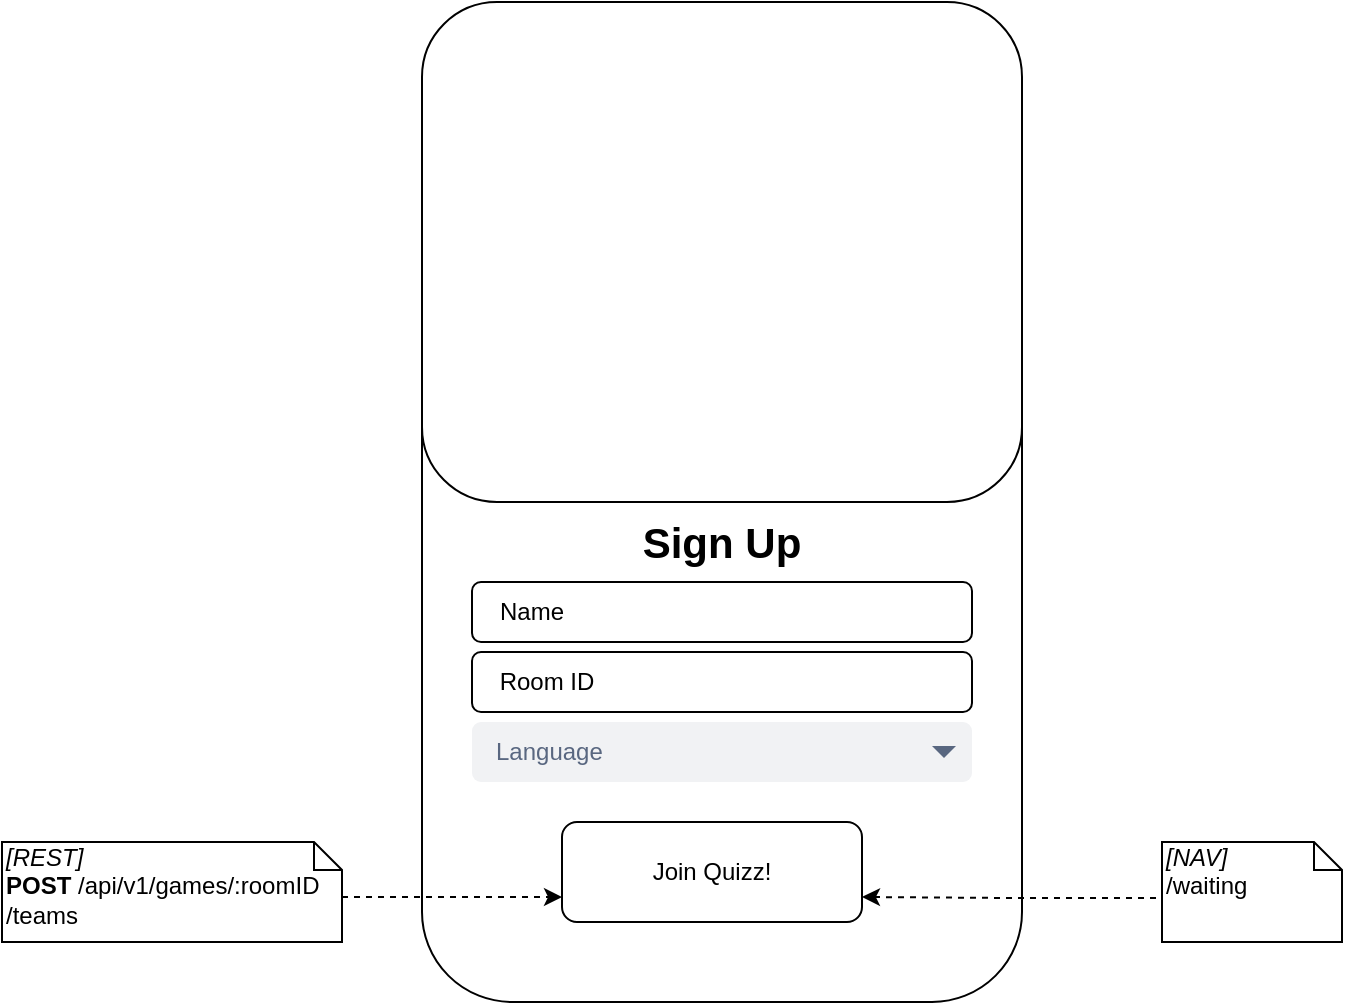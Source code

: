 <mxfile version="13.7.9" type="device" pages="6"><diagram id="DWxs-tbRRaYBz-RWFpRI" name="Sign Up"><mxGraphModel dx="1038" dy="607" grid="1" gridSize="10" guides="1" tooltips="1" connect="1" arrows="1" fold="1" page="1" pageScale="1" pageWidth="850" pageHeight="1100" math="0" shadow="0"><root><mxCell id="0"/><mxCell id="1" parent="0"/><mxCell id="kxOlFoadRcjea3JeMCey-1" value="" style="rounded=1;whiteSpace=wrap;html=1;" vertex="1" parent="1"><mxGeometry x="290" y="80" width="300" height="500" as="geometry"/></mxCell><mxCell id="kxOlFoadRcjea3JeMCey-5" value="" style="rounded=1;whiteSpace=wrap;html=1;align=center;" vertex="1" parent="1"><mxGeometry x="315" y="370" width="250" height="30" as="geometry"/></mxCell><mxCell id="kxOlFoadRcjea3JeMCey-2" value="Name" style="text;html=1;strokeColor=none;fillColor=none;align=center;verticalAlign=middle;whiteSpace=wrap;rounded=0;" vertex="1" parent="1"><mxGeometry x="320" y="375" width="50" height="20" as="geometry"/></mxCell><mxCell id="kxOlFoadRcjea3JeMCey-4" style="edgeStyle=orthogonalEdgeStyle;rounded=0;orthogonalLoop=1;jettySize=auto;html=1;exitX=0.5;exitY=1;exitDx=0;exitDy=0;" edge="1" parent="1" source="kxOlFoadRcjea3JeMCey-2" target="kxOlFoadRcjea3JeMCey-2"><mxGeometry relative="1" as="geometry"/></mxCell><mxCell id="kxOlFoadRcjea3JeMCey-6" value="" style="rounded=1;whiteSpace=wrap;html=1;align=center;" vertex="1" parent="1"><mxGeometry x="315" y="405" width="250" height="30" as="geometry"/></mxCell><mxCell id="kxOlFoadRcjea3JeMCey-3" value="Room ID" style="text;html=1;strokeColor=none;fillColor=none;align=center;verticalAlign=middle;whiteSpace=wrap;rounded=0;" vertex="1" parent="1"><mxGeometry x="315" y="410" width="75" height="20" as="geometry"/></mxCell><mxCell id="kxOlFoadRcjea3JeMCey-7" value="" style="rounded=1;whiteSpace=wrap;html=1;align=center;" vertex="1" parent="1"><mxGeometry x="360" y="490" width="150" height="50" as="geometry"/></mxCell><mxCell id="kxOlFoadRcjea3JeMCey-8" value="Join Quizz!" style="text;html=1;strokeColor=none;fillColor=none;align=center;verticalAlign=middle;whiteSpace=wrap;rounded=0;" vertex="1" parent="1"><mxGeometry x="395" y="500" width="80" height="30" as="geometry"/></mxCell><mxCell id="kxOlFoadRcjea3JeMCey-9" value="" style="rounded=1;whiteSpace=wrap;html=1;align=center;" vertex="1" parent="1"><mxGeometry x="290" y="80" width="300" height="250" as="geometry"/></mxCell><mxCell id="kxOlFoadRcjea3JeMCey-10" value="&lt;font style=&quot;font-size: 21px&quot;&gt;&lt;b&gt;Sign Up&lt;/b&gt;&lt;/font&gt;" style="text;html=1;strokeColor=none;fillColor=none;align=center;verticalAlign=middle;whiteSpace=wrap;rounded=0;" vertex="1" parent="1"><mxGeometry x="395" y="330" width="90" height="40" as="geometry"/></mxCell><mxCell id="XdFjcyKAr8berGa1Ujg5-4" style="edgeStyle=orthogonalEdgeStyle;rounded=0;orthogonalLoop=1;jettySize=auto;html=1;dashed=1;entryX=0;entryY=0.75;entryDx=0;entryDy=0;" edge="1" parent="1" source="XdFjcyKAr8berGa1Ujg5-1" target="kxOlFoadRcjea3JeMCey-7"><mxGeometry relative="1" as="geometry"><mxPoint x="350" y="528" as="targetPoint"/><Array as="points"><mxPoint x="265" y="528"/></Array></mxGeometry></mxCell><mxCell id="XdFjcyKAr8berGa1Ujg5-1" value="&lt;i&gt;[REST]&lt;/i&gt;&lt;br&gt;&lt;b&gt;POST&amp;nbsp;&lt;/b&gt;/api/v1/games/:roomID&lt;br&gt;/teams" style="shape=note;whiteSpace=wrap;html=1;size=14;verticalAlign=top;align=left;spacingTop=-6;rounded=1;" vertex="1" parent="1"><mxGeometry x="80" y="500" width="170" height="50" as="geometry"/></mxCell><mxCell id="XdFjcyKAr8berGa1Ujg5-2" value="Language" style="rounded=1;fillColor=#F1F2F4;strokeColor=none;html=1;fontColor=#596780;align=left;fontSize=12;spacingLeft=10" vertex="1" parent="1"><mxGeometry x="315" y="440" width="250" height="30" as="geometry"/></mxCell><mxCell id="XdFjcyKAr8berGa1Ujg5-3" value="" style="shape=triangle;direction=south;fillColor=#596780;strokeColor=none;html=1" vertex="1" parent="XdFjcyKAr8berGa1Ujg5-2"><mxGeometry x="1" y="0.5" width="12" height="6" relative="1" as="geometry"><mxPoint x="-20" y="-3" as="offset"/></mxGeometry></mxCell><mxCell id="nUdgErNST7i0wEu7DFV2-1" style="edgeStyle=orthogonalEdgeStyle;rounded=0;orthogonalLoop=1;jettySize=auto;html=1;exitX=0;exitY=0.5;exitDx=0;exitDy=0;exitPerimeter=0;entryX=1;entryY=0.75;entryDx=0;entryDy=0;dashed=1;" edge="1" parent="1" source="XdFjcyKAr8berGa1Ujg5-5" target="kxOlFoadRcjea3JeMCey-7"><mxGeometry relative="1" as="geometry"><Array as="points"><mxPoint x="660" y="528"/><mxPoint x="585" y="528"/></Array></mxGeometry></mxCell><mxCell id="XdFjcyKAr8berGa1Ujg5-5" value="&lt;i&gt;[NAV]&lt;/i&gt;&lt;br&gt;/waiting" style="shape=note;whiteSpace=wrap;html=1;size=14;verticalAlign=top;align=left;spacingTop=-6;rounded=1;" vertex="1" parent="1"><mxGeometry x="660" y="500" width="90" height="50" as="geometry"/></mxCell></root></mxGraphModel></diagram><diagram id="31zt-yPbX3ccmVlTaF7Q" name="Waiting"><mxGraphModel dx="1038" dy="607" grid="1" gridSize="10" guides="1" tooltips="1" connect="1" arrows="1" fold="1" page="1" pageScale="1" pageWidth="850" pageHeight="1100" math="0" shadow="0"><root><mxCell id="AJuKTpqamPFoBAmO5ua0-0"/><mxCell id="AJuKTpqamPFoBAmO5ua0-1" parent="AJuKTpqamPFoBAmO5ua0-0"/><mxCell id="Er1HAemuvcZR3gRMZl_a-0" value="" style="rounded=1;whiteSpace=wrap;html=1;" vertex="1" parent="AJuKTpqamPFoBAmO5ua0-1"><mxGeometry x="260" y="90" width="300" height="500" as="geometry"/></mxCell><mxCell id="Er1HAemuvcZR3gRMZl_a-1" style="edgeStyle=orthogonalEdgeStyle;rounded=0;orthogonalLoop=1;jettySize=auto;html=1;exitX=0.5;exitY=1;exitDx=0;exitDy=0;" edge="1" parent="AJuKTpqamPFoBAmO5ua0-1"><mxGeometry relative="1" as="geometry"><mxPoint x="315" y="425" as="sourcePoint"/><mxPoint x="315" y="425" as="targetPoint"/></mxGeometry></mxCell><mxCell id="Er1HAemuvcZR3gRMZl_a-2" value="" style="rounded=1;whiteSpace=wrap;html=1;align=center;" vertex="1" parent="AJuKTpqamPFoBAmO5ua0-1"><mxGeometry x="260" y="90" width="300" height="250" as="geometry"/></mxCell><mxCell id="Er1HAemuvcZR3gRMZl_a-3" value="&lt;font style=&quot;font-size: 21px&quot;&gt;&lt;b&gt;Waiting for quizzmaster...&lt;/b&gt;&lt;/font&gt;" style="text;html=1;strokeColor=none;fillColor=none;align=center;verticalAlign=middle;whiteSpace=wrap;rounded=0;" vertex="1" parent="AJuKTpqamPFoBAmO5ua0-1"><mxGeometry x="332.5" y="350" width="155" height="40" as="geometry"/></mxCell><mxCell id="Er1HAemuvcZR3gRMZl_a-4" value="" style="pointerEvents=1;shadow=0;dashed=0;html=1;strokeColor=none;fillColor=#505050;labelPosition=center;verticalLabelPosition=bottom;verticalAlign=top;outlineConnect=0;align=center;shape=mxgraph.office.concepts.clock;rounded=1;" vertex="1" parent="AJuKTpqamPFoBAmO5ua0-1"><mxGeometry x="368.5" y="415" width="83" height="80" as="geometry"/></mxCell><mxCell id="H3PHGHYWqNMAzDWSKGi1-1" style="edgeStyle=orthogonalEdgeStyle;rounded=0;orthogonalLoop=1;jettySize=auto;html=1;exitX=0;exitY=0;exitDx=120;exitDy=27;exitPerimeter=0;dashed=1;" edge="1" parent="AJuKTpqamPFoBAmO5ua0-1" source="H3PHGHYWqNMAzDWSKGi1-0" target="Er1HAemuvcZR3gRMZl_a-0"><mxGeometry relative="1" as="geometry"><Array as="points"><mxPoint x="240" y="137"/><mxPoint x="240" y="137"/></Array></mxGeometry></mxCell><mxCell id="H3PHGHYWqNMAzDWSKGi1-0" value="&lt;i&gt;[WS]&lt;br&gt;&lt;/i&gt;NEXT_QUESTION" style="shape=note;whiteSpace=wrap;html=1;size=14;verticalAlign=top;align=left;spacingTop=-6;rounded=1;" vertex="1" parent="AJuKTpqamPFoBAmO5ua0-1"><mxGeometry x="80" y="110" width="120" height="40" as="geometry"/></mxCell><mxCell id="a393YXx_0nS7flAb0K8z-0" value="&lt;i&gt;[NAV]&lt;/i&gt;&lt;br&gt;/question" style="shape=note;whiteSpace=wrap;html=1;size=14;verticalAlign=top;align=left;spacingTop=-6;rounded=1;" vertex="1" parent="AJuKTpqamPFoBAmO5ua0-1"><mxGeometry x="80" y="160" width="120" height="30" as="geometry"/></mxCell><mxCell id="5Nwlorf2bxStWDBgemoe-0" value="&lt;i&gt;[REST]&lt;/i&gt;&lt;br&gt;&lt;b&gt;GET&amp;nbsp;&lt;/b&gt;/api/v1/games/:roomID&lt;br&gt;/questions/:questionID" style="shape=note;whiteSpace=wrap;html=1;size=14;verticalAlign=top;align=left;spacingTop=-6;rounded=1;" vertex="1" parent="AJuKTpqamPFoBAmO5ua0-1"><mxGeometry x="80" y="200" width="160" height="50" as="geometry"/></mxCell></root></mxGraphModel></diagram><diagram id="KAcMLl152iG_gB-ZdjuH" name="Question"><mxGraphModel dx="1038" dy="607" grid="1" gridSize="10" guides="1" tooltips="1" connect="1" arrows="1" fold="1" page="1" pageScale="1" pageWidth="850" pageHeight="1100" math="0" shadow="0"><root><mxCell id="2DShCNeDE2zlejE5iflp-0"/><mxCell id="2DShCNeDE2zlejE5iflp-1" parent="2DShCNeDE2zlejE5iflp-0"/><mxCell id="2DShCNeDE2zlejE5iflp-2" value="" style="rounded=1;whiteSpace=wrap;html=1;" vertex="1" parent="2DShCNeDE2zlejE5iflp-1"><mxGeometry x="280" y="70" width="300" height="500" as="geometry"/></mxCell><mxCell id="2DShCNeDE2zlejE5iflp-3" style="edgeStyle=orthogonalEdgeStyle;rounded=0;orthogonalLoop=1;jettySize=auto;html=1;exitX=0.5;exitY=1;exitDx=0;exitDy=0;" edge="1" parent="2DShCNeDE2zlejE5iflp-1"><mxGeometry relative="1" as="geometry"><mxPoint x="330" y="415" as="sourcePoint"/><mxPoint x="330" y="415" as="targetPoint"/></mxGeometry></mxCell><mxCell id="2DShCNeDE2zlejE5iflp-5" value="&lt;font size=&quot;1&quot;&gt;&lt;b style=&quot;font-size: 17px&quot;&gt;Question 1:&lt;/b&gt;&lt;/font&gt;" style="text;html=1;strokeColor=none;fillColor=none;align=center;verticalAlign=middle;whiteSpace=wrap;rounded=0;" vertex="1" parent="2DShCNeDE2zlejE5iflp-1"><mxGeometry x="260" y="150" width="155" height="20" as="geometry"/></mxCell><mxCell id="vtyU7WNcpcVTXvQE7oWh-1" value="Score: 10" style="text;html=1;strokeColor=none;fillColor=none;align=center;verticalAlign=middle;whiteSpace=wrap;rounded=0;" vertex="1" parent="2DShCNeDE2zlejE5iflp-1"><mxGeometry x="490" y="100" width="70" height="20" as="geometry"/></mxCell><mxCell id="A3LfzYYqOqbqcgU3NayN-0" value="" style="html=1;shadow=0;dashed=0;shape=mxgraph.bootstrap.rrect;rSize=5;fillColor=#E9ECEF;strokeColor=none;rounded=1;align=center;" vertex="1" parent="2DShCNeDE2zlejE5iflp-1"><mxGeometry x="290" y="170" width="270" height="10" as="geometry"/></mxCell><mxCell id="A3LfzYYqOqbqcgU3NayN-1" value="" style="html=1;shadow=0;dashed=0;shape=mxgraph.bootstrap.leftButton;rSize=5;fillColor=#33A64C;strokeColor=none;resizeHeight=1;" vertex="1" parent="A3LfzYYqOqbqcgU3NayN-0"><mxGeometry width="250" height="10" relative="1" as="geometry"/></mxCell><mxCell id="A3LfzYYqOqbqcgU3NayN-2" style="edgeStyle=orthogonalEdgeStyle;rounded=0;orthogonalLoop=1;jettySize=auto;html=1;exitX=0.5;exitY=1;exitDx=0;exitDy=0;" edge="1" parent="2DShCNeDE2zlejE5iflp-1" source="2DShCNeDE2zlejE5iflp-5" target="2DShCNeDE2zlejE5iflp-5"><mxGeometry relative="1" as="geometry"/></mxCell><mxCell id="A3LfzYYqOqbqcgU3NayN-3" value="&lt;font style=&quot;font-size: 16px&quot;&gt;Hoeveel tenen heeft Donald Trump op zondagmorgen?&lt;/font&gt;" style="text;html=1;strokeColor=none;fillColor=none;align=center;verticalAlign=middle;whiteSpace=wrap;rounded=0;" vertex="1" parent="2DShCNeDE2zlejE5iflp-1"><mxGeometry x="320" y="300" width="220" height="40" as="geometry"/></mxCell><mxCell id="A3LfzYYqOqbqcgU3NayN-7" value="" style="rounded=1;whiteSpace=wrap;html=1;align=center;fillColor=#f5f5f5;strokeColor=#666666;fontColor=#333333;" vertex="1" parent="2DShCNeDE2zlejE5iflp-1"><mxGeometry x="320" y="350" width="220" height="30" as="geometry"/></mxCell><mxCell id="A3LfzYYqOqbqcgU3NayN-8" value="" style="ellipse;whiteSpace=wrap;html=1;rounded=1;align=center;" vertex="1" parent="2DShCNeDE2zlejE5iflp-1"><mxGeometry x="510" y="500" width="50" height="50" as="geometry"/></mxCell><mxCell id="A3LfzYYqOqbqcgU3NayN-12" value="" style="triangle;whiteSpace=wrap;html=1;rounded=1;align=center;rotation=-90;" vertex="1" parent="2DShCNeDE2zlejE5iflp-1"><mxGeometry x="522.5" y="507" width="25" height="30" as="geometry"/></mxCell><mxCell id="TBOwTcgdus7jiob8r6Rl-1" style="edgeStyle=orthogonalEdgeStyle;rounded=0;orthogonalLoop=1;jettySize=auto;html=1;exitX=0;exitY=0.5;exitDx=0;exitDy=0;exitPerimeter=0;entryX=1;entryY=0.5;entryDx=0;entryDy=0;dashed=1;" edge="1" parent="2DShCNeDE2zlejE5iflp-1" source="TBOwTcgdus7jiob8r6Rl-0" target="A3LfzYYqOqbqcgU3NayN-8"><mxGeometry relative="1" as="geometry"/></mxCell><mxCell id="TBOwTcgdus7jiob8r6Rl-0" value="[REST]&lt;br&gt;&lt;b&gt;POST&amp;nbsp;&lt;/b&gt;/api/v1/games/:roomID&lt;br&gt;/questions/:questionID/answer" style="shape=note;whiteSpace=wrap;html=1;size=14;verticalAlign=top;align=left;spacingTop=-6;rounded=1;" vertex="1" parent="2DShCNeDE2zlejE5iflp-1"><mxGeometry x="650" y="500" width="170" height="50" as="geometry"/></mxCell><mxCell id="QWkyxMBLIVCF4eKoNL5r-0" style="edgeStyle=orthogonalEdgeStyle;rounded=0;orthogonalLoop=1;jettySize=auto;html=1;exitX=0;exitY=0.5;exitDx=0;exitDy=0;exitPerimeter=0;entryX=0.5;entryY=1;entryDx=0;entryDy=0;dashed=1;" edge="1" parent="2DShCNeDE2zlejE5iflp-1" source="OiF8TIJUa9l7vb7xBOrI-0" target="A3LfzYYqOqbqcgU3NayN-8"><mxGeometry relative="1" as="geometry"/></mxCell><mxCell id="OiF8TIJUa9l7vb7xBOrI-0" value="[REST]&lt;br&gt;&lt;b&gt;PUT&amp;nbsp;&lt;/b&gt;/api/v1/games/:roomID&lt;br&gt;/questions/:questionID/answer" style="shape=note;whiteSpace=wrap;html=1;size=14;verticalAlign=top;align=left;spacingTop=-6;rounded=1;" vertex="1" parent="2DShCNeDE2zlejE5iflp-1"><mxGeometry x="650" y="560" width="170" height="50" as="geometry"/></mxCell><mxCell id="2AGl6kmX3jjBDQ2aRKqT-1" style="edgeStyle=orthogonalEdgeStyle;rounded=0;orthogonalLoop=1;jettySize=auto;html=1;exitX=0;exitY=0.5;exitDx=0;exitDy=0;exitPerimeter=0;entryX=0.5;entryY=0;entryDx=0;entryDy=0;dashed=1;" edge="1" parent="2DShCNeDE2zlejE5iflp-1" source="2AGl6kmX3jjBDQ2aRKqT-0" target="A3LfzYYqOqbqcgU3NayN-8"><mxGeometry relative="1" as="geometry"/></mxCell><mxCell id="2AGl6kmX3jjBDQ2aRKqT-0" value="&lt;i&gt;[NAV]&lt;/i&gt;&lt;br&gt;/answer-submitted" style="shape=note;whiteSpace=wrap;html=1;size=14;verticalAlign=top;align=left;spacingTop=-6;rounded=1;" vertex="1" parent="2DShCNeDE2zlejE5iflp-1"><mxGeometry x="650" y="440" width="170" height="50" as="geometry"/></mxCell></root></mxGraphModel></diagram><diagram id="LCtwiH9WcRGpZIPyCUW_" name="Answer submitted"><mxGraphModel dx="1038" dy="607" grid="1" gridSize="10" guides="1" tooltips="1" connect="1" arrows="1" fold="1" page="1" pageScale="1" pageWidth="850" pageHeight="1100" math="0" shadow="0"><root><mxCell id="Q_bctTNUvteK5_LQ5g-y-0"/><mxCell id="Q_bctTNUvteK5_LQ5g-y-1" parent="Q_bctTNUvteK5_LQ5g-y-0"/><mxCell id="KcUvdOUxx5k7zI4OGz1I-0" value="" style="rounded=1;whiteSpace=wrap;html=1;" vertex="1" parent="Q_bctTNUvteK5_LQ5g-y-1"><mxGeometry x="280" y="70" width="300" height="500" as="geometry"/></mxCell><mxCell id="KcUvdOUxx5k7zI4OGz1I-11" value="" style="ellipse;whiteSpace=wrap;html=1;rounded=1;align=center;fillColor=#dae8fc;strokeColor=#6c8ebf;" vertex="1" parent="Q_bctTNUvteK5_LQ5g-y-1"><mxGeometry x="300" y="240" width="260" height="260" as="geometry"/></mxCell><mxCell id="KcUvdOUxx5k7zI4OGz1I-1" style="edgeStyle=orthogonalEdgeStyle;rounded=0;orthogonalLoop=1;jettySize=auto;html=1;exitX=0.5;exitY=1;exitDx=0;exitDy=0;" edge="1" parent="Q_bctTNUvteK5_LQ5g-y-1"><mxGeometry relative="1" as="geometry"><mxPoint x="330" y="415" as="sourcePoint"/><mxPoint x="330" y="415" as="targetPoint"/></mxGeometry></mxCell><mxCell id="KcUvdOUxx5k7zI4OGz1I-2" value="&lt;font size=&quot;1&quot;&gt;&lt;b style=&quot;font-size: 17px&quot;&gt;Question 1:&lt;/b&gt;&lt;/font&gt;" style="text;html=1;strokeColor=none;fillColor=none;align=center;verticalAlign=middle;whiteSpace=wrap;rounded=0;" vertex="1" parent="Q_bctTNUvteK5_LQ5g-y-1"><mxGeometry x="260" y="150" width="155" height="20" as="geometry"/></mxCell><mxCell id="KcUvdOUxx5k7zI4OGz1I-3" value="Score: 10" style="text;html=1;strokeColor=none;fillColor=none;align=center;verticalAlign=middle;whiteSpace=wrap;rounded=0;" vertex="1" parent="Q_bctTNUvteK5_LQ5g-y-1"><mxGeometry x="490" y="100" width="70" height="20" as="geometry"/></mxCell><mxCell id="KcUvdOUxx5k7zI4OGz1I-4" value="" style="html=1;shadow=0;dashed=0;shape=mxgraph.bootstrap.rrect;rSize=5;fillColor=#E9ECEF;strokeColor=none;rounded=1;align=center;" vertex="1" parent="Q_bctTNUvteK5_LQ5g-y-1"><mxGeometry x="290" y="170" width="270" height="10" as="geometry"/></mxCell><mxCell id="KcUvdOUxx5k7zI4OGz1I-5" value="" style="html=1;shadow=0;dashed=0;shape=mxgraph.bootstrap.leftButton;rSize=5;fillColor=#33A64C;strokeColor=none;resizeHeight=1;" vertex="1" parent="KcUvdOUxx5k7zI4OGz1I-4"><mxGeometry width="250" height="10" relative="1" as="geometry"/></mxCell><mxCell id="KcUvdOUxx5k7zI4OGz1I-6" style="edgeStyle=orthogonalEdgeStyle;rounded=0;orthogonalLoop=1;jettySize=auto;html=1;exitX=0.5;exitY=1;exitDx=0;exitDy=0;" edge="1" parent="Q_bctTNUvteK5_LQ5g-y-1" source="KcUvdOUxx5k7zI4OGz1I-2" target="KcUvdOUxx5k7zI4OGz1I-2"><mxGeometry relative="1" as="geometry"/></mxCell><mxCell id="KcUvdOUxx5k7zI4OGz1I-7" value="&lt;font style=&quot;font-size: 16px&quot;&gt;Hoeveel tenen heeft Donald Trump op zondagmorgen?&lt;br&gt;&lt;br&gt;39&lt;br&gt;&lt;/font&gt;" style="text;html=1;strokeColor=none;fillColor=none;align=center;verticalAlign=middle;whiteSpace=wrap;rounded=0;" vertex="1" parent="Q_bctTNUvteK5_LQ5g-y-1"><mxGeometry x="320" y="300" width="220" height="140" as="geometry"/></mxCell><mxCell id="KcUvdOUxx5k7zI4OGz1I-9" value="" style="ellipse;whiteSpace=wrap;html=1;rounded=1;align=center;" vertex="1" parent="Q_bctTNUvteK5_LQ5g-y-1"><mxGeometry x="510" y="500" width="50" height="50" as="geometry"/></mxCell><mxCell id="KcUvdOUxx5k7zI4OGz1I-10" value="" style="triangle;whiteSpace=wrap;html=1;rounded=1;align=center;rotation=-180;" vertex="1" parent="Q_bctTNUvteK5_LQ5g-y-1"><mxGeometry x="519.5" y="510" width="25" height="30" as="geometry"/></mxCell><mxCell id="JcWtp-c-P5EHootUI941-1" style="edgeStyle=orthogonalEdgeStyle;rounded=0;orthogonalLoop=1;jettySize=auto;html=1;exitX=0;exitY=0.5;exitDx=0;exitDy=0;exitPerimeter=0;entryX=1;entryY=0.5;entryDx=0;entryDy=0;dashed=1;" edge="1" parent="Q_bctTNUvteK5_LQ5g-y-1" source="JcWtp-c-P5EHootUI941-0" target="KcUvdOUxx5k7zI4OGz1I-9"><mxGeometry relative="1" as="geometry"/></mxCell><mxCell id="JcWtp-c-P5EHootUI941-0" value="&lt;i&gt;[NAV]&lt;/i&gt;&lt;br&gt;/question" style="shape=note;whiteSpace=wrap;html=1;size=14;verticalAlign=top;align=left;spacingTop=-6;rounded=1;" vertex="1" parent="Q_bctTNUvteK5_LQ5g-y-1"><mxGeometry x="650" y="505" width="70" height="40" as="geometry"/></mxCell><mxCell id="alOb4NiuxKjBnIbFdB9v-1" style="edgeStyle=orthogonalEdgeStyle;rounded=0;orthogonalLoop=1;jettySize=auto;html=1;exitX=0;exitY=0;exitDx=120;exitDy=27;exitPerimeter=0;entryX=-0.007;entryY=0.134;entryDx=0;entryDy=0;entryPerimeter=0;dashed=1;" edge="1" parent="Q_bctTNUvteK5_LQ5g-y-1" source="alOb4NiuxKjBnIbFdB9v-0" target="KcUvdOUxx5k7zI4OGz1I-0"><mxGeometry relative="1" as="geometry"/></mxCell><mxCell id="alOb4NiuxKjBnIbFdB9v-0" value="&lt;i&gt;[WS]&lt;br&gt;&lt;/i&gt;VALIDATE_ANSWER" style="shape=note;whiteSpace=wrap;html=1;size=14;verticalAlign=top;align=left;spacingTop=-6;rounded=1;" vertex="1" parent="Q_bctTNUvteK5_LQ5g-y-1"><mxGeometry x="50" y="110" width="160" height="40" as="geometry"/></mxCell><mxCell id="fT4zKJ316zUxxcabc22L-0" value="&lt;i&gt;[NAV]&lt;/i&gt;&lt;br&gt;/answer" style="shape=note;whiteSpace=wrap;html=1;size=14;verticalAlign=top;align=left;spacingTop=-6;rounded=1;" vertex="1" parent="Q_bctTNUvteK5_LQ5g-y-1"><mxGeometry x="50" y="230" width="160" height="35" as="geometry"/></mxCell><mxCell id="fT4zKJ316zUxxcabc22L-1" value="&lt;i&gt;[REST]&lt;/i&gt;&lt;br&gt;&lt;b&gt;GET&amp;nbsp;&lt;/b&gt;/api/v1/games/:roomID&lt;br&gt;/questions/:questionID&lt;br&gt;/answers/:answerID`" style="shape=note;whiteSpace=wrap;html=1;size=14;verticalAlign=top;align=left;spacingTop=-6;rounded=1;" vertex="1" parent="Q_bctTNUvteK5_LQ5g-y-1"><mxGeometry x="50" y="157.5" width="160" height="62.5" as="geometry"/></mxCell></root></mxGraphModel></diagram><diagram id="BDn8vbskOXVJwN0y5q8K" name="Incorrect answer"><mxGraphModel dx="1038" dy="607" grid="1" gridSize="10" guides="1" tooltips="1" connect="1" arrows="1" fold="1" page="1" pageScale="1" pageWidth="850" pageHeight="1100" math="0" shadow="0"><root><mxCell id="UZiChC5-2R3lb5oSH573-0"/><mxCell id="UZiChC5-2R3lb5oSH573-1" parent="UZiChC5-2R3lb5oSH573-0"/><mxCell id="NcVp0dY4F7oDLXoROF3d-0" value="" style="rounded=1;whiteSpace=wrap;html=1;" vertex="1" parent="UZiChC5-2R3lb5oSH573-1"><mxGeometry x="280" y="70" width="300" height="500" as="geometry"/></mxCell><mxCell id="NcVp0dY4F7oDLXoROF3d-1" value="" style="ellipse;whiteSpace=wrap;html=1;rounded=1;align=center;fillColor=#f8cecc;strokeColor=#b85450;" vertex="1" parent="UZiChC5-2R3lb5oSH573-1"><mxGeometry x="300" y="240" width="260" height="260" as="geometry"/></mxCell><mxCell id="NcVp0dY4F7oDLXoROF3d-2" style="edgeStyle=orthogonalEdgeStyle;rounded=0;orthogonalLoop=1;jettySize=auto;html=1;exitX=0.5;exitY=1;exitDx=0;exitDy=0;" edge="1" parent="UZiChC5-2R3lb5oSH573-1"><mxGeometry relative="1" as="geometry"><mxPoint x="330" y="415" as="sourcePoint"/><mxPoint x="330" y="415" as="targetPoint"/></mxGeometry></mxCell><mxCell id="NcVp0dY4F7oDLXoROF3d-3" value="&lt;font size=&quot;1&quot;&gt;&lt;b style=&quot;font-size: 17px&quot;&gt;Question 1:&lt;/b&gt;&lt;/font&gt;" style="text;html=1;strokeColor=none;fillColor=none;align=center;verticalAlign=middle;whiteSpace=wrap;rounded=0;" vertex="1" parent="UZiChC5-2R3lb5oSH573-1"><mxGeometry x="260" y="150" width="155" height="20" as="geometry"/></mxCell><mxCell id="NcVp0dY4F7oDLXoROF3d-4" value="Score: 10" style="text;html=1;strokeColor=none;fillColor=none;align=center;verticalAlign=middle;whiteSpace=wrap;rounded=0;" vertex="1" parent="UZiChC5-2R3lb5oSH573-1"><mxGeometry x="490" y="100" width="70" height="20" as="geometry"/></mxCell><mxCell id="NcVp0dY4F7oDLXoROF3d-5" value="" style="html=1;shadow=0;dashed=0;shape=mxgraph.bootstrap.rrect;rSize=5;fillColor=#E9ECEF;strokeColor=none;rounded=1;align=center;" vertex="1" parent="UZiChC5-2R3lb5oSH573-1"><mxGeometry x="290" y="170" width="270" height="10" as="geometry"/></mxCell><mxCell id="NcVp0dY4F7oDLXoROF3d-6" value="" style="html=1;shadow=0;dashed=0;shape=mxgraph.bootstrap.leftButton;rSize=5;fillColor=#33A64C;strokeColor=none;resizeHeight=1;" vertex="1" parent="NcVp0dY4F7oDLXoROF3d-5"><mxGeometry width="250" height="10" relative="1" as="geometry"/></mxCell><mxCell id="NcVp0dY4F7oDLXoROF3d-7" style="edgeStyle=orthogonalEdgeStyle;rounded=0;orthogonalLoop=1;jettySize=auto;html=1;exitX=0.5;exitY=1;exitDx=0;exitDy=0;" edge="1" parent="UZiChC5-2R3lb5oSH573-1" source="NcVp0dY4F7oDLXoROF3d-3" target="NcVp0dY4F7oDLXoROF3d-3"><mxGeometry relative="1" as="geometry"/></mxCell><mxCell id="NcVp0dY4F7oDLXoROF3d-8" value="&lt;font style=&quot;font-size: 16px&quot;&gt;Hoeveel tenen heeft Donald Trump op zondagmorgen?&lt;br&gt;&lt;/font&gt;" style="text;html=1;strokeColor=none;fillColor=none;align=center;verticalAlign=middle;whiteSpace=wrap;rounded=0;" vertex="1" parent="UZiChC5-2R3lb5oSH573-1"><mxGeometry x="320" y="320" width="220" height="70" as="geometry"/></mxCell><mxCell id="C-qqjSQ0c6fI5F3HJrzR-0" value="&lt;font style=&quot;font-size: 16px&quot;&gt;&lt;strike&gt;39&lt;/strike&gt;&lt;/font&gt;" style="text;html=1;strokeColor=none;fillColor=none;align=center;verticalAlign=middle;whiteSpace=wrap;rounded=0;" vertex="1" parent="UZiChC5-2R3lb5oSH573-1"><mxGeometry x="410" y="390" width="40" height="20" as="geometry"/></mxCell><mxCell id="C-qqjSQ0c6fI5F3HJrzR-2" value="&lt;font size=&quot;1&quot;&gt;&lt;b style=&quot;font-size: 21px&quot;&gt;11!&lt;/b&gt;&lt;/font&gt;" style="text;html=1;strokeColor=none;fillColor=none;align=center;verticalAlign=middle;whiteSpace=wrap;rounded=0;" vertex="1" parent="UZiChC5-2R3lb5oSH573-1"><mxGeometry x="390" y="410" width="80" height="50" as="geometry"/></mxCell><mxCell id="OHkqzw_H8lLG83LylQ8b-0" style="edgeStyle=orthogonalEdgeStyle;rounded=0;orthogonalLoop=1;jettySize=auto;html=1;exitX=0;exitY=0;exitDx=120;exitDy=27;exitPerimeter=0;dashed=1;" edge="1" parent="UZiChC5-2R3lb5oSH573-1" source="OHkqzw_H8lLG83LylQ8b-1"><mxGeometry relative="1" as="geometry"><mxPoint x="280" y="137" as="targetPoint"/><Array as="points"><mxPoint x="260" y="137"/><mxPoint x="260" y="137"/></Array></mxGeometry></mxCell><mxCell id="OHkqzw_H8lLG83LylQ8b-1" value="&lt;i&gt;[WS]&lt;br&gt;&lt;/i&gt;NEXT_QUESTION" style="shape=note;whiteSpace=wrap;html=1;size=14;verticalAlign=top;align=left;spacingTop=-6;rounded=1;" vertex="1" parent="UZiChC5-2R3lb5oSH573-1"><mxGeometry x="100" y="110" width="120" height="40" as="geometry"/></mxCell><mxCell id="OHkqzw_H8lLG83LylQ8b-2" value="&lt;i&gt;[NAV]&lt;/i&gt;&lt;br&gt;/question" style="shape=note;whiteSpace=wrap;html=1;size=14;verticalAlign=top;align=left;spacingTop=-6;rounded=1;" vertex="1" parent="UZiChC5-2R3lb5oSH573-1"><mxGeometry x="100" y="160" width="120" height="30" as="geometry"/></mxCell><mxCell id="OHkqzw_H8lLG83LylQ8b-3" value="&lt;i&gt;[REST]&lt;/i&gt;&lt;br&gt;&lt;b&gt;GET&amp;nbsp;&lt;/b&gt;/api/v1/games/:roomID&lt;br&gt;/questions/:questionID" style="shape=note;whiteSpace=wrap;html=1;size=14;verticalAlign=top;align=left;spacingTop=-6;rounded=1;" vertex="1" parent="UZiChC5-2R3lb5oSH573-1"><mxGeometry x="100" y="200" width="160" height="50" as="geometry"/></mxCell></root></mxGraphModel></diagram><diagram id="b4CnRhPEeRXDitH_L5AP" name="Correct answer"><mxGraphModel dx="1038" dy="607" grid="1" gridSize="10" guides="1" tooltips="1" connect="1" arrows="1" fold="1" page="1" pageScale="1" pageWidth="850" pageHeight="1100" math="0" shadow="0"><root><mxCell id="xaw9vN5eyAPj_sEC35aF-0"/><mxCell id="xaw9vN5eyAPj_sEC35aF-1" parent="xaw9vN5eyAPj_sEC35aF-0"/><mxCell id="xaw9vN5eyAPj_sEC35aF-2" value="" style="rounded=1;whiteSpace=wrap;html=1;" vertex="1" parent="xaw9vN5eyAPj_sEC35aF-1"><mxGeometry x="280" y="70" width="300" height="500" as="geometry"/></mxCell><mxCell id="xaw9vN5eyAPj_sEC35aF-3" value="" style="ellipse;whiteSpace=wrap;html=1;rounded=1;align=center;fillColor=#d5e8d4;strokeColor=#82b366;" vertex="1" parent="xaw9vN5eyAPj_sEC35aF-1"><mxGeometry x="300" y="240" width="260" height="260" as="geometry"/></mxCell><mxCell id="xaw9vN5eyAPj_sEC35aF-4" style="edgeStyle=orthogonalEdgeStyle;rounded=0;orthogonalLoop=1;jettySize=auto;html=1;exitX=0.5;exitY=1;exitDx=0;exitDy=0;" edge="1" parent="xaw9vN5eyAPj_sEC35aF-1"><mxGeometry relative="1" as="geometry"><mxPoint x="330" y="415" as="sourcePoint"/><mxPoint x="330" y="415" as="targetPoint"/></mxGeometry></mxCell><mxCell id="xaw9vN5eyAPj_sEC35aF-5" value="&lt;font size=&quot;1&quot;&gt;&lt;b style=&quot;font-size: 17px&quot;&gt;Question 1:&lt;/b&gt;&lt;/font&gt;" style="text;html=1;strokeColor=none;fillColor=none;align=center;verticalAlign=middle;whiteSpace=wrap;rounded=0;" vertex="1" parent="xaw9vN5eyAPj_sEC35aF-1"><mxGeometry x="260" y="150" width="155" height="20" as="geometry"/></mxCell><mxCell id="xaw9vN5eyAPj_sEC35aF-6" value="Score: 10" style="text;html=1;strokeColor=none;fillColor=none;align=center;verticalAlign=middle;whiteSpace=wrap;rounded=0;" vertex="1" parent="xaw9vN5eyAPj_sEC35aF-1"><mxGeometry x="490" y="100" width="70" height="20" as="geometry"/></mxCell><mxCell id="xaw9vN5eyAPj_sEC35aF-7" value="" style="html=1;shadow=0;dashed=0;shape=mxgraph.bootstrap.rrect;rSize=5;fillColor=#E9ECEF;strokeColor=none;rounded=1;align=center;" vertex="1" parent="xaw9vN5eyAPj_sEC35aF-1"><mxGeometry x="290" y="170" width="270" height="10" as="geometry"/></mxCell><mxCell id="xaw9vN5eyAPj_sEC35aF-8" value="" style="html=1;shadow=0;dashed=0;shape=mxgraph.bootstrap.leftButton;rSize=5;fillColor=#33A64C;strokeColor=none;resizeHeight=1;" vertex="1" parent="xaw9vN5eyAPj_sEC35aF-7"><mxGeometry width="250" height="10" relative="1" as="geometry"/></mxCell><mxCell id="xaw9vN5eyAPj_sEC35aF-9" style="edgeStyle=orthogonalEdgeStyle;rounded=0;orthogonalLoop=1;jettySize=auto;html=1;exitX=0.5;exitY=1;exitDx=0;exitDy=0;" edge="1" parent="xaw9vN5eyAPj_sEC35aF-1" source="xaw9vN5eyAPj_sEC35aF-5" target="xaw9vN5eyAPj_sEC35aF-5"><mxGeometry relative="1" as="geometry"/></mxCell><mxCell id="xaw9vN5eyAPj_sEC35aF-10" value="&lt;font style=&quot;font-size: 16px&quot;&gt;Hoeveel tenen heeft Donald Trump op zondagmorgen?&lt;br&gt;&lt;/font&gt;" style="text;html=1;strokeColor=none;fillColor=none;align=center;verticalAlign=middle;whiteSpace=wrap;rounded=0;" vertex="1" parent="xaw9vN5eyAPj_sEC35aF-1"><mxGeometry x="320" y="320" width="220" height="70" as="geometry"/></mxCell><mxCell id="xaw9vN5eyAPj_sEC35aF-12" value="&lt;font size=&quot;1&quot;&gt;&lt;b style=&quot;font-size: 21px&quot;&gt;39!&lt;/b&gt;&lt;/font&gt;" style="text;html=1;strokeColor=none;fillColor=none;align=center;verticalAlign=middle;whiteSpace=wrap;rounded=0;" vertex="1" parent="xaw9vN5eyAPj_sEC35aF-1"><mxGeometry x="390" y="380" width="80" height="50" as="geometry"/></mxCell><mxCell id="OECuVXnmLLQqxKwGhzI6-0" style="edgeStyle=orthogonalEdgeStyle;rounded=0;orthogonalLoop=1;jettySize=auto;html=1;exitX=0;exitY=0;exitDx=120;exitDy=27;exitPerimeter=0;dashed=1;" edge="1" parent="xaw9vN5eyAPj_sEC35aF-1" source="OECuVXnmLLQqxKwGhzI6-1"><mxGeometry relative="1" as="geometry"><mxPoint x="280" y="137" as="targetPoint"/><Array as="points"><mxPoint x="260" y="137"/><mxPoint x="260" y="137"/></Array></mxGeometry></mxCell><mxCell id="OECuVXnmLLQqxKwGhzI6-1" value="&lt;i&gt;[WS]&lt;br&gt;&lt;/i&gt;NEXT_QUESTION" style="shape=note;whiteSpace=wrap;html=1;size=14;verticalAlign=top;align=left;spacingTop=-6;rounded=1;" vertex="1" parent="xaw9vN5eyAPj_sEC35aF-1"><mxGeometry x="100" y="110" width="120" height="40" as="geometry"/></mxCell><mxCell id="OECuVXnmLLQqxKwGhzI6-2" value="&lt;i&gt;[NAV]&lt;/i&gt;&lt;br&gt;/question" style="shape=note;whiteSpace=wrap;html=1;size=14;verticalAlign=top;align=left;spacingTop=-6;rounded=1;" vertex="1" parent="xaw9vN5eyAPj_sEC35aF-1"><mxGeometry x="100" y="160" width="120" height="30" as="geometry"/></mxCell><mxCell id="OECuVXnmLLQqxKwGhzI6-3" value="&lt;i&gt;[REST]&lt;/i&gt;&lt;br&gt;&lt;b&gt;GET&amp;nbsp;&lt;/b&gt;/api/v1/games/:roomID&lt;br&gt;/questions/:questionID" style="shape=note;whiteSpace=wrap;html=1;size=14;verticalAlign=top;align=left;spacingTop=-6;rounded=1;" vertex="1" parent="xaw9vN5eyAPj_sEC35aF-1"><mxGeometry x="100" y="200" width="160" height="50" as="geometry"/></mxCell></root></mxGraphModel></diagram></mxfile>